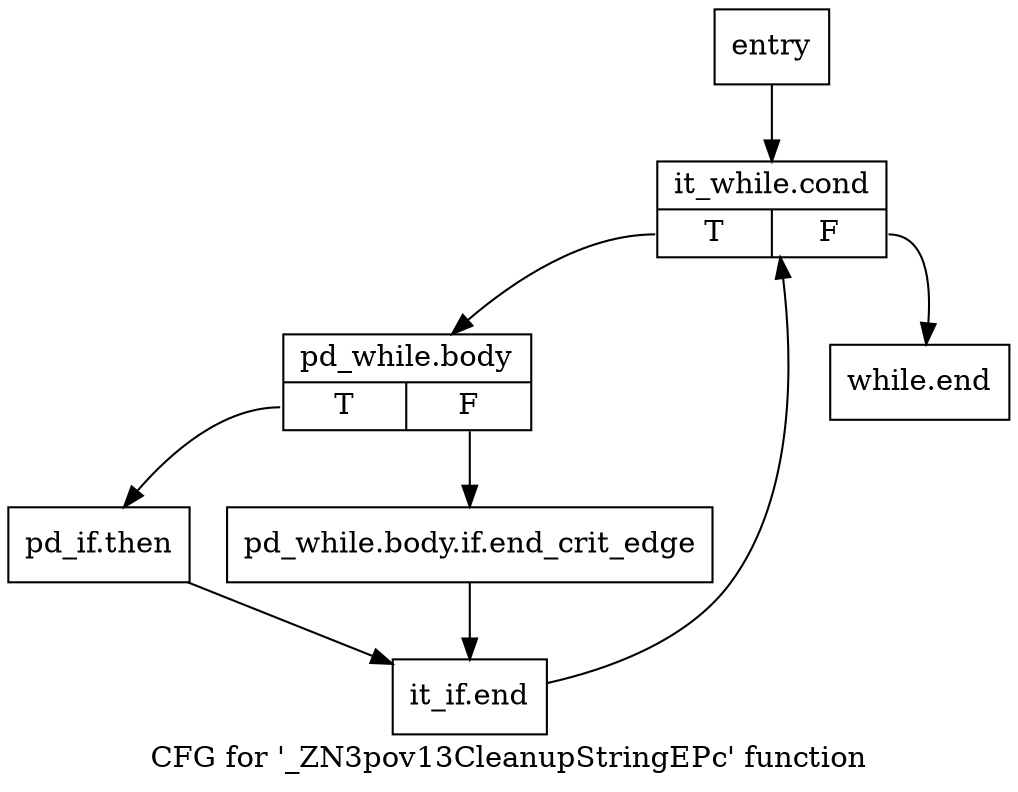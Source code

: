 digraph "CFG for '_ZN3pov13CleanupStringEPc' function" {
	label="CFG for '_ZN3pov13CleanupStringEPc' function";

	Node0x21e10f0 [shape=record,label="{entry}"];
	Node0x21e10f0 -> Node0x21f2fe0;
	Node0x21f2fe0 [shape=record,label="{it_while.cond|{<s0>T|<s1>F}}"];
	Node0x21f2fe0:s0 -> Node0x21f3030;
	Node0x21f2fe0:s1 -> Node0x21f3980;
	Node0x21f3030 [shape=record,label="{pd_while.body|{<s0>T|<s1>F}}"];
	Node0x21f3030:s0 -> Node0x21f38e0;
	Node0x21f3030:s1 -> Node0x21f3080;
	Node0x21f3080 [shape=record,label="{pd_while.body.if.end_crit_edge}"];
	Node0x21f3080 -> Node0x21f3930;
	Node0x21f38e0 [shape=record,label="{pd_if.then}"];
	Node0x21f38e0 -> Node0x21f3930;
	Node0x21f3930 [shape=record,label="{it_if.end}"];
	Node0x21f3930 -> Node0x21f2fe0;
	Node0x21f3980 [shape=record,label="{while.end}"];
}
